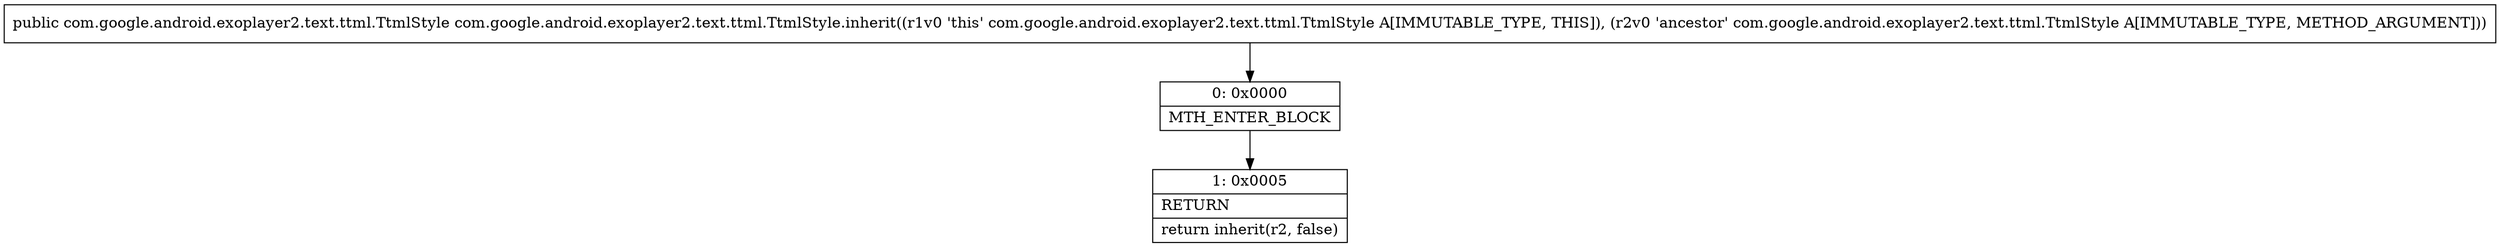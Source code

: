 digraph "CFG forcom.google.android.exoplayer2.text.ttml.TtmlStyle.inherit(Lcom\/google\/android\/exoplayer2\/text\/ttml\/TtmlStyle;)Lcom\/google\/android\/exoplayer2\/text\/ttml\/TtmlStyle;" {
Node_0 [shape=record,label="{0\:\ 0x0000|MTH_ENTER_BLOCK\l}"];
Node_1 [shape=record,label="{1\:\ 0x0005|RETURN\l|return inherit(r2, false)\l}"];
MethodNode[shape=record,label="{public com.google.android.exoplayer2.text.ttml.TtmlStyle com.google.android.exoplayer2.text.ttml.TtmlStyle.inherit((r1v0 'this' com.google.android.exoplayer2.text.ttml.TtmlStyle A[IMMUTABLE_TYPE, THIS]), (r2v0 'ancestor' com.google.android.exoplayer2.text.ttml.TtmlStyle A[IMMUTABLE_TYPE, METHOD_ARGUMENT])) }"];
MethodNode -> Node_0;
Node_0 -> Node_1;
}

